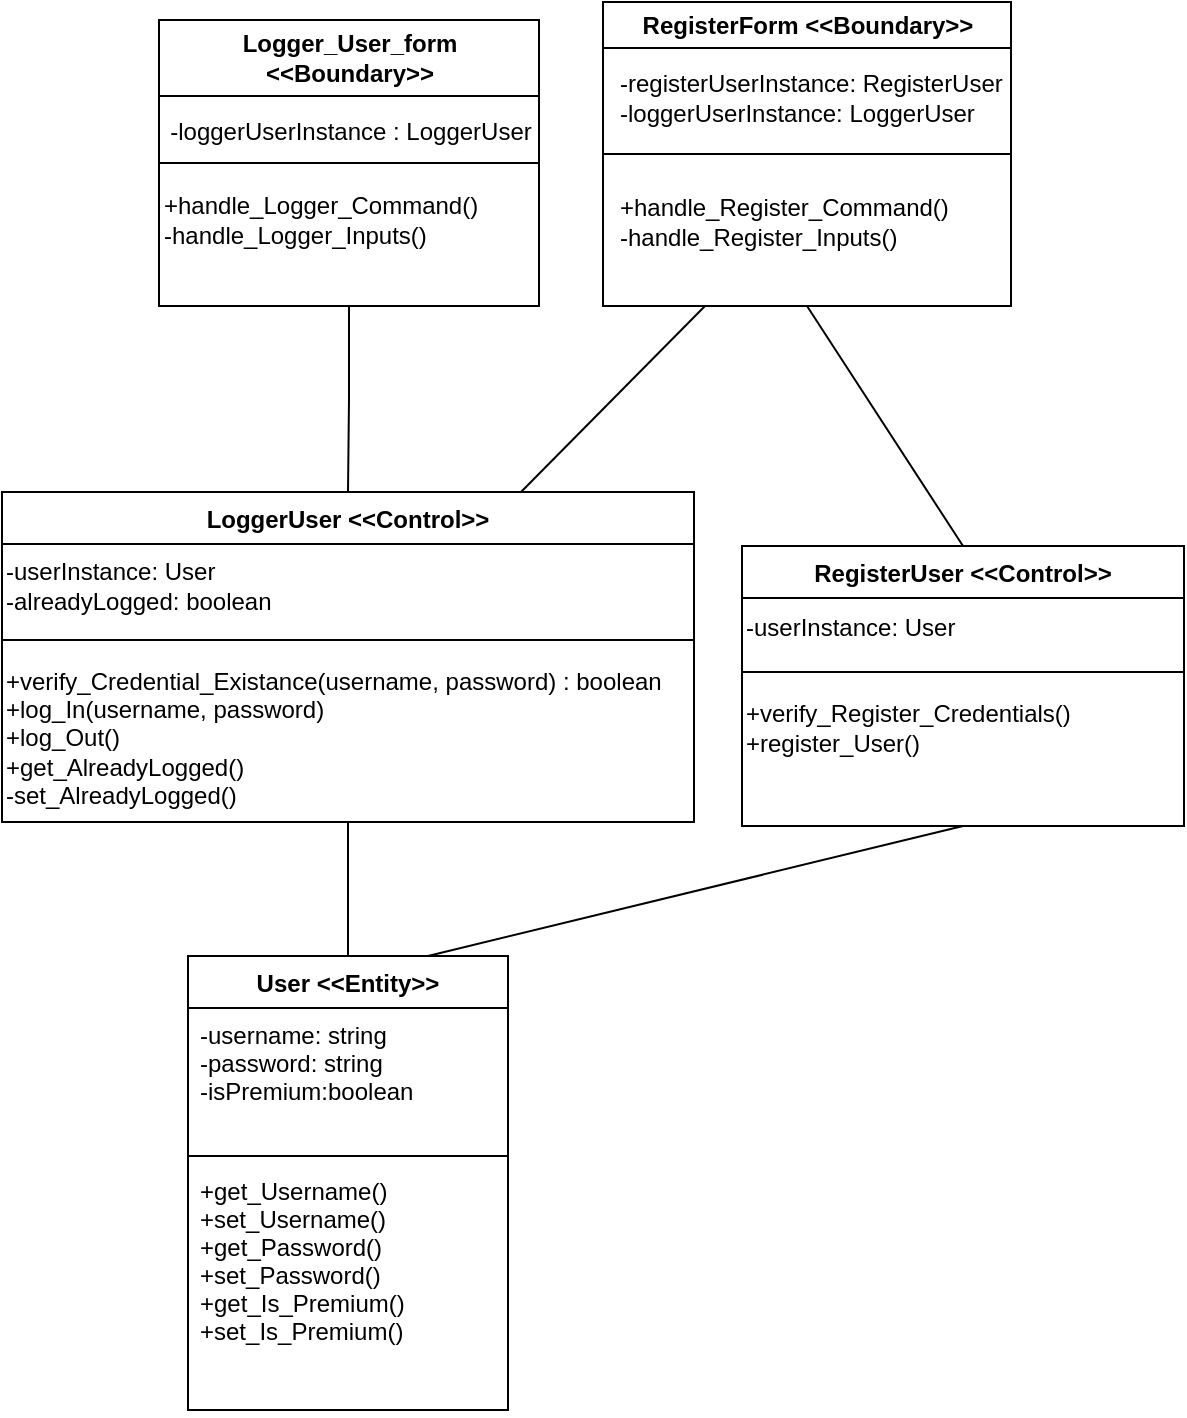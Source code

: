 <mxfile version="20.8.5" type="device"><diagram id="C5RBs43oDa-KdzZeNtuy" name="Page-1"><mxGraphModel dx="1134" dy="626" grid="0" gridSize="10" guides="1" tooltips="1" connect="1" arrows="1" fold="1" page="1" pageScale="1" pageWidth="827" pageHeight="1169" math="0" shadow="0"><root><mxCell id="WIyWlLk6GJQsqaUBKTNV-0"/><mxCell id="WIyWlLk6GJQsqaUBKTNV-1" parent="WIyWlLk6GJQsqaUBKTNV-0"/><mxCell id="MyFoiCelliKwiFIbr6gM-10" value="Logger_User_form &amp;lt;&amp;lt;Boundary&amp;gt;&amp;gt;" style="swimlane;whiteSpace=wrap;html=1;startSize=38;" parent="WIyWlLk6GJQsqaUBKTNV-1" vertex="1"><mxGeometry x="344.5" y="298" width="190" height="143" as="geometry"/></mxCell><mxCell id="MyFoiCelliKwiFIbr6gM-11" value="-loggerUserInstance : LoggerUser" style="text;html=1;align=center;verticalAlign=middle;resizable=0;points=[];autosize=1;strokeColor=none;fillColor=none;" parent="MyFoiCelliKwiFIbr6gM-10" vertex="1"><mxGeometry x="-4.5" y="43" width="199" height="26" as="geometry"/></mxCell><mxCell id="ah5tvyw2lFSQsDYXRZbl-0" value="+handle_Logger_Command()&lt;br&gt;-handle_Logger_Inputs()" style="text;html=1;align=left;verticalAlign=middle;resizable=0;points=[];autosize=1;strokeColor=none;fillColor=none;" parent="MyFoiCelliKwiFIbr6gM-10" vertex="1"><mxGeometry y="79" width="175" height="41" as="geometry"/></mxCell><mxCell id="MyFoiCelliKwiFIbr6gM-26" value="LoggerUser &lt;&lt;Control&gt;&gt;" style="swimlane;fontStyle=1;align=center;verticalAlign=top;childLayout=stackLayout;horizontal=1;startSize=26;horizontalStack=0;resizeParent=1;resizeLast=0;collapsible=1;marginBottom=0;rounded=0;shadow=0;strokeWidth=1;" parent="WIyWlLk6GJQsqaUBKTNV-1" vertex="1"><mxGeometry x="266" y="534" width="346" height="165" as="geometry"><mxRectangle x="340" y="380" width="170" height="26" as="alternateBounds"/></mxGeometry></mxCell><mxCell id="3f2A5IuWKjaGkENH00TG-0" value="-userInstance: User&lt;br&gt;-alreadyLogged: boolean" style="text;html=1;align=left;verticalAlign=middle;resizable=0;points=[];autosize=1;strokeColor=none;fillColor=none;" vertex="1" parent="MyFoiCelliKwiFIbr6gM-26"><mxGeometry y="26" width="346" height="41" as="geometry"/></mxCell><mxCell id="MyFoiCelliKwiFIbr6gM-28" value="" style="line;html=1;strokeWidth=1;align=left;verticalAlign=middle;spacingTop=-1;spacingLeft=3;spacingRight=3;rotatable=0;labelPosition=right;points=[];portConstraint=eastwest;" parent="MyFoiCelliKwiFIbr6gM-26" vertex="1"><mxGeometry y="67" width="346" height="14" as="geometry"/></mxCell><mxCell id="MyFoiCelliKwiFIbr6gM-29" value="+verify_Credential_Existance(username, password) : boolean&lt;br&gt;+log_In(username, password)&lt;br&gt;+log_Out()&lt;br&gt;+get_AlreadyLogged()&lt;br&gt;-set_AlreadyLogged()" style="text;html=1;align=left;verticalAlign=middle;resizable=0;points=[];autosize=1;strokeColor=none;fillColor=none;" parent="MyFoiCelliKwiFIbr6gM-26" vertex="1"><mxGeometry y="81" width="346" height="84" as="geometry"/></mxCell><mxCell id="MyFoiCelliKwiFIbr6gM-30" value="" style="endArrow=none;html=1;edgeStyle=orthogonalEdgeStyle;rounded=0;entryX=0.5;entryY=0;entryDx=0;entryDy=0;exitX=0.5;exitY=1;exitDx=0;exitDy=0;" parent="WIyWlLk6GJQsqaUBKTNV-1" source="MyFoiCelliKwiFIbr6gM-10" target="MyFoiCelliKwiFIbr6gM-26" edge="1"><mxGeometry relative="1" as="geometry"><mxPoint x="320" y="610" as="sourcePoint"/><mxPoint x="480" y="610" as="targetPoint"/></mxGeometry></mxCell><mxCell id="MyFoiCelliKwiFIbr6gM-33" value="User &lt;&lt;Entity&gt;&gt;" style="swimlane;fontStyle=1;align=center;verticalAlign=top;childLayout=stackLayout;horizontal=1;startSize=26;horizontalStack=0;resizeParent=1;resizeLast=0;collapsible=1;marginBottom=0;rounded=0;shadow=0;strokeWidth=1;" parent="WIyWlLk6GJQsqaUBKTNV-1" vertex="1"><mxGeometry x="359" y="766" width="160" height="227" as="geometry"><mxRectangle x="230" y="140" width="160" height="26" as="alternateBounds"/></mxGeometry></mxCell><mxCell id="MyFoiCelliKwiFIbr6gM-34" value="-username: string&#10;-password: string&#10;-isPremium:boolean" style="text;align=left;verticalAlign=top;spacingLeft=4;spacingRight=4;overflow=hidden;rotatable=0;points=[[0,0.5],[1,0.5]];portConstraint=eastwest;" parent="MyFoiCelliKwiFIbr6gM-33" vertex="1"><mxGeometry y="26" width="160" height="70" as="geometry"/></mxCell><mxCell id="MyFoiCelliKwiFIbr6gM-35" value="" style="line;html=1;strokeWidth=1;align=left;verticalAlign=middle;spacingTop=-1;spacingLeft=3;spacingRight=3;rotatable=0;labelPosition=right;points=[];portConstraint=eastwest;" parent="MyFoiCelliKwiFIbr6gM-33" vertex="1"><mxGeometry y="96" width="160" height="8" as="geometry"/></mxCell><mxCell id="MyFoiCelliKwiFIbr6gM-36" value="+get_Username()&#10;+set_Username()&#10;+get_Password()&#10;+set_Password()&#10;+get_Is_Premium()&#10;+set_Is_Premium()" style="text;align=left;verticalAlign=top;spacingLeft=4;spacingRight=4;overflow=hidden;rotatable=0;points=[[0,0.5],[1,0.5]];portConstraint=eastwest;" parent="MyFoiCelliKwiFIbr6gM-33" vertex="1"><mxGeometry y="104" width="160" height="123" as="geometry"/></mxCell><mxCell id="MyFoiCelliKwiFIbr6gM-38" value="" style="endArrow=none;html=1;edgeStyle=orthogonalEdgeStyle;rounded=0;entryX=0.5;entryY=1;entryDx=0;entryDy=0;exitX=0.5;exitY=0;exitDx=0;exitDy=0;" parent="WIyWlLk6GJQsqaUBKTNV-1" source="MyFoiCelliKwiFIbr6gM-33" target="MyFoiCelliKwiFIbr6gM-26" edge="1"><mxGeometry relative="1" as="geometry"><mxPoint x="320" y="700" as="sourcePoint"/><mxPoint x="480" y="700" as="targetPoint"/></mxGeometry></mxCell><mxCell id="3f2A5IuWKjaGkENH00TG-2" value="RegisterUser &lt;&lt;Control&gt;&gt;" style="swimlane;fontStyle=1;align=center;verticalAlign=top;childLayout=stackLayout;horizontal=1;startSize=26;horizontalStack=0;resizeParent=1;resizeLast=0;collapsible=1;marginBottom=0;rounded=0;shadow=0;strokeWidth=1;" vertex="1" parent="WIyWlLk6GJQsqaUBKTNV-1"><mxGeometry x="636" y="561" width="221" height="140" as="geometry"><mxRectangle x="340" y="380" width="170" height="26" as="alternateBounds"/></mxGeometry></mxCell><mxCell id="3f2A5IuWKjaGkENH00TG-3" value="-userInstance: User" style="text;html=1;align=left;verticalAlign=middle;resizable=0;points=[];autosize=1;strokeColor=none;fillColor=none;" vertex="1" parent="3f2A5IuWKjaGkENH00TG-2"><mxGeometry y="26" width="221" height="30" as="geometry"/></mxCell><mxCell id="3f2A5IuWKjaGkENH00TG-4" value="" style="line;html=1;strokeWidth=1;align=left;verticalAlign=middle;spacingTop=-1;spacingLeft=3;spacingRight=3;rotatable=0;labelPosition=right;points=[];portConstraint=eastwest;" vertex="1" parent="3f2A5IuWKjaGkENH00TG-2"><mxGeometry y="56" width="221" height="14" as="geometry"/></mxCell><mxCell id="3f2A5IuWKjaGkENH00TG-5" value="+verify_Register_Credentials()&lt;br&gt;+register_User()" style="text;html=1;align=left;verticalAlign=middle;resizable=0;points=[];autosize=1;strokeColor=none;fillColor=none;" vertex="1" parent="3f2A5IuWKjaGkENH00TG-2"><mxGeometry y="70" width="221" height="41" as="geometry"/></mxCell><mxCell id="3f2A5IuWKjaGkENH00TG-6" value="" style="endArrow=none;html=1;rounded=0;entryX=0.5;entryY=1;entryDx=0;entryDy=0;exitX=0.5;exitY=0;exitDx=0;exitDy=0;" edge="1" parent="WIyWlLk6GJQsqaUBKTNV-1" source="3f2A5IuWKjaGkENH00TG-2" target="3f2A5IuWKjaGkENH00TG-8"><mxGeometry width="50" height="50" relative="1" as="geometry"><mxPoint x="383" y="713" as="sourcePoint"/><mxPoint x="433" y="663" as="targetPoint"/></mxGeometry></mxCell><mxCell id="3f2A5IuWKjaGkENH00TG-7" value="" style="endArrow=none;html=1;rounded=0;entryX=0.5;entryY=1;entryDx=0;entryDy=0;exitX=0.75;exitY=0;exitDx=0;exitDy=0;" edge="1" parent="WIyWlLk6GJQsqaUBKTNV-1" source="MyFoiCelliKwiFIbr6gM-33" target="3f2A5IuWKjaGkENH00TG-2"><mxGeometry width="50" height="50" relative="1" as="geometry"><mxPoint x="383" y="651" as="sourcePoint"/><mxPoint x="433" y="601" as="targetPoint"/></mxGeometry></mxCell><mxCell id="3f2A5IuWKjaGkENH00TG-8" value="RegisterForm &amp;lt;&amp;lt;Boundary&amp;gt;&amp;gt;" style="swimlane;whiteSpace=wrap;html=1;" vertex="1" parent="WIyWlLk6GJQsqaUBKTNV-1"><mxGeometry x="566.5" y="289" width="204" height="152" as="geometry"/></mxCell><mxCell id="3f2A5IuWKjaGkENH00TG-9" value="-registerUserInstance: RegisterUser&lt;br&gt;-loggerUserInstance: LoggerUser" style="text;html=1;align=left;verticalAlign=middle;resizable=0;points=[];autosize=1;strokeColor=none;fillColor=none;" vertex="1" parent="3f2A5IuWKjaGkENH00TG-8"><mxGeometry x="6" y="27" width="209" height="41" as="geometry"/></mxCell><mxCell id="3f2A5IuWKjaGkENH00TG-10" value="+handle_Register_Command()&lt;br&gt;-handle_Register_Inputs()" style="text;html=1;align=left;verticalAlign=middle;resizable=0;points=[];autosize=1;strokeColor=none;fillColor=none;" vertex="1" parent="3f2A5IuWKjaGkENH00TG-8"><mxGeometry x="6" y="89" width="182" height="41" as="geometry"/></mxCell><mxCell id="3f2A5IuWKjaGkENH00TG-13" value="" style="endArrow=none;html=1;rounded=0;entryX=1;entryY=0.5;entryDx=0;entryDy=0;exitX=0;exitY=0.5;exitDx=0;exitDy=0;" edge="1" parent="WIyWlLk6GJQsqaUBKTNV-1" source="MyFoiCelliKwiFIbr6gM-10" target="MyFoiCelliKwiFIbr6gM-10"><mxGeometry width="50" height="50" relative="1" as="geometry"><mxPoint x="447.5" y="508" as="sourcePoint"/><mxPoint x="497.5" y="458" as="targetPoint"/></mxGeometry></mxCell><mxCell id="3f2A5IuWKjaGkENH00TG-14" value="" style="endArrow=none;html=1;rounded=0;entryX=1;entryY=0.5;entryDx=0;entryDy=0;exitX=0;exitY=0.5;exitDx=0;exitDy=0;" edge="1" parent="WIyWlLk6GJQsqaUBKTNV-1" source="3f2A5IuWKjaGkENH00TG-8" target="3f2A5IuWKjaGkENH00TG-8"><mxGeometry width="50" height="50" relative="1" as="geometry"><mxPoint x="595.5" y="349" as="sourcePoint"/><mxPoint x="497.5" y="472" as="targetPoint"/></mxGeometry></mxCell><mxCell id="3f2A5IuWKjaGkENH00TG-15" value="" style="endArrow=none;html=1;rounded=0;entryX=0.25;entryY=1;entryDx=0;entryDy=0;exitX=0.75;exitY=0;exitDx=0;exitDy=0;" edge="1" parent="WIyWlLk6GJQsqaUBKTNV-1" source="MyFoiCelliKwiFIbr6gM-26" target="3f2A5IuWKjaGkENH00TG-8"><mxGeometry width="50" height="50" relative="1" as="geometry"><mxPoint x="383" y="610" as="sourcePoint"/><mxPoint x="433" y="560" as="targetPoint"/></mxGeometry></mxCell></root></mxGraphModel></diagram></mxfile>